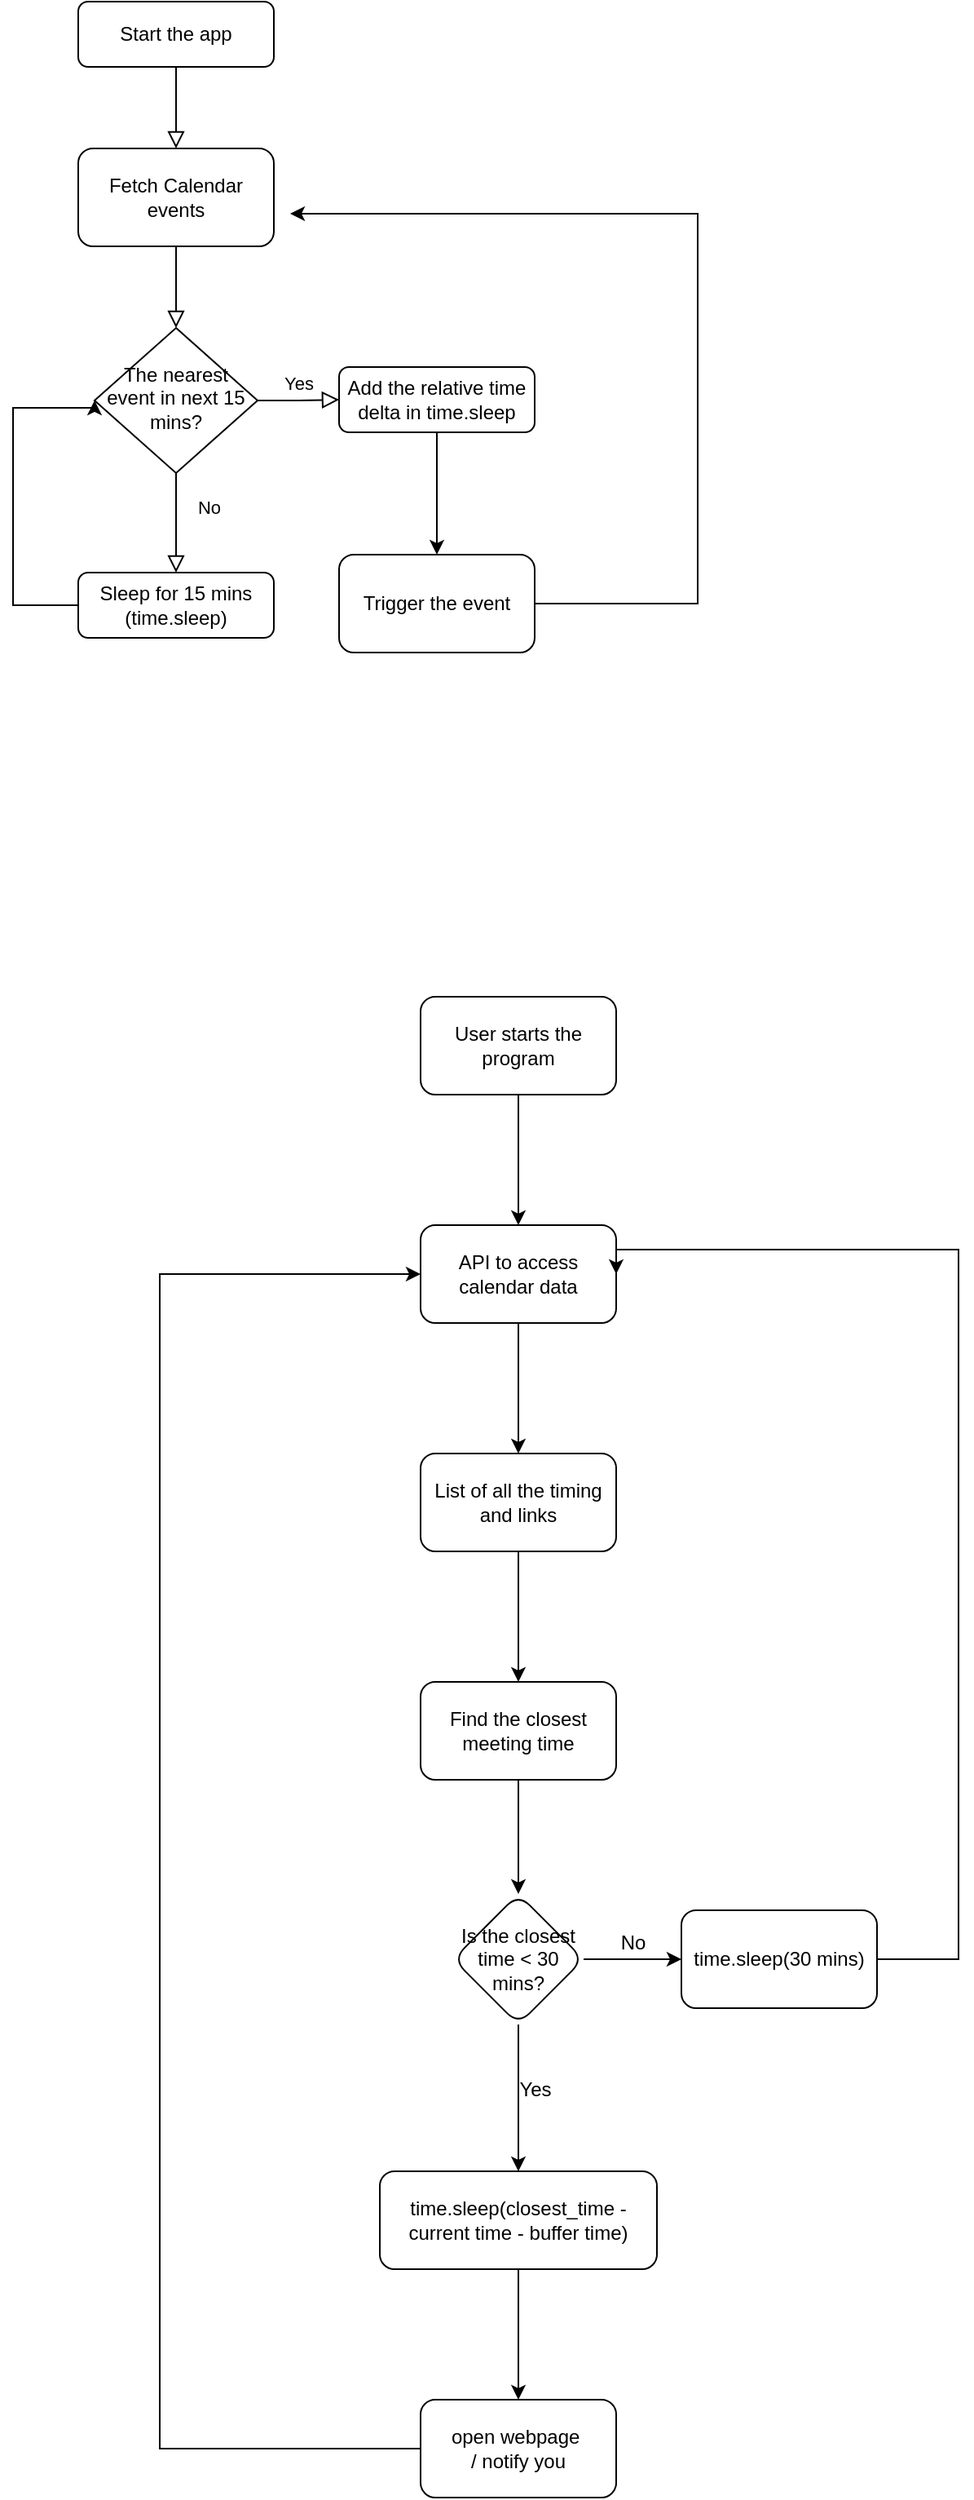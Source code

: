 <mxfile version="13.7.5" type="github">
  <diagram id="C5RBs43oDa-KdzZeNtuy" name="Page-1">
    <mxGraphModel dx="1303" dy="1164" grid="1" gridSize="10" guides="1" tooltips="1" connect="1" arrows="1" fold="1" page="1" pageScale="1" pageWidth="827" pageHeight="1169" math="0" shadow="0">
      <root>
        <mxCell id="WIyWlLk6GJQsqaUBKTNV-0" />
        <mxCell id="WIyWlLk6GJQsqaUBKTNV-1" parent="WIyWlLk6GJQsqaUBKTNV-0" />
        <mxCell id="WIyWlLk6GJQsqaUBKTNV-2" value="" style="rounded=0;html=1;jettySize=auto;orthogonalLoop=1;fontSize=11;endArrow=block;endFill=0;endSize=8;strokeWidth=1;shadow=0;labelBackgroundColor=none;edgeStyle=orthogonalEdgeStyle;entryX=0.5;entryY=0;entryDx=0;entryDy=0;" parent="WIyWlLk6GJQsqaUBKTNV-1" source="WIyWlLk6GJQsqaUBKTNV-3" target="I8LFxKOp-LC91OQo1-9z-0" edge="1">
          <mxGeometry relative="1" as="geometry">
            <mxPoint x="220" y="160" as="targetPoint" />
          </mxGeometry>
        </mxCell>
        <mxCell id="WIyWlLk6GJQsqaUBKTNV-3" value="Start the app" style="rounded=1;whiteSpace=wrap;html=1;fontSize=12;glass=0;strokeWidth=1;shadow=0;" parent="WIyWlLk6GJQsqaUBKTNV-1" vertex="1">
          <mxGeometry x="160" y="80" width="120" height="40" as="geometry" />
        </mxCell>
        <mxCell id="WIyWlLk6GJQsqaUBKTNV-4" value="" style="rounded=0;html=1;jettySize=auto;orthogonalLoop=1;fontSize=11;endArrow=block;endFill=0;endSize=8;strokeWidth=1;shadow=0;labelBackgroundColor=none;edgeStyle=orthogonalEdgeStyle;exitX=0.5;exitY=1;exitDx=0;exitDy=0;" parent="WIyWlLk6GJQsqaUBKTNV-1" source="I8LFxKOp-LC91OQo1-9z-0" target="WIyWlLk6GJQsqaUBKTNV-10" edge="1">
          <mxGeometry y="20" relative="1" as="geometry">
            <mxPoint as="offset" />
            <mxPoint x="220" y="240" as="sourcePoint" />
          </mxGeometry>
        </mxCell>
        <mxCell id="WIyWlLk6GJQsqaUBKTNV-8" value="No" style="rounded=0;html=1;jettySize=auto;orthogonalLoop=1;fontSize=11;endArrow=block;endFill=0;endSize=8;strokeWidth=1;shadow=0;labelBackgroundColor=none;edgeStyle=orthogonalEdgeStyle;" parent="WIyWlLk6GJQsqaUBKTNV-1" source="WIyWlLk6GJQsqaUBKTNV-10" target="WIyWlLk6GJQsqaUBKTNV-11" edge="1">
          <mxGeometry x="-0.311" y="20" relative="1" as="geometry">
            <mxPoint as="offset" />
          </mxGeometry>
        </mxCell>
        <mxCell id="WIyWlLk6GJQsqaUBKTNV-9" value="Yes" style="edgeStyle=orthogonalEdgeStyle;rounded=0;html=1;jettySize=auto;orthogonalLoop=1;fontSize=11;endArrow=block;endFill=0;endSize=8;strokeWidth=1;shadow=0;labelBackgroundColor=none;" parent="WIyWlLk6GJQsqaUBKTNV-1" source="WIyWlLk6GJQsqaUBKTNV-10" target="WIyWlLk6GJQsqaUBKTNV-12" edge="1">
          <mxGeometry y="10" relative="1" as="geometry">
            <mxPoint as="offset" />
          </mxGeometry>
        </mxCell>
        <mxCell id="WIyWlLk6GJQsqaUBKTNV-10" value="The nearest event in next 15 mins?" style="rhombus;whiteSpace=wrap;html=1;shadow=0;fontFamily=Helvetica;fontSize=12;align=center;strokeWidth=1;spacing=6;spacingTop=-4;" parent="WIyWlLk6GJQsqaUBKTNV-1" vertex="1">
          <mxGeometry x="170" y="280" width="100" height="89" as="geometry" />
        </mxCell>
        <mxCell id="I8LFxKOp-LC91OQo1-9z-8" style="edgeStyle=orthogonalEdgeStyle;rounded=0;orthogonalLoop=1;jettySize=auto;html=1;entryX=0;entryY=0.5;entryDx=0;entryDy=0;" edge="1" parent="WIyWlLk6GJQsqaUBKTNV-1" source="WIyWlLk6GJQsqaUBKTNV-11" target="WIyWlLk6GJQsqaUBKTNV-10">
          <mxGeometry relative="1" as="geometry">
            <Array as="points">
              <mxPoint x="120" y="450" />
              <mxPoint x="120" y="329" />
            </Array>
          </mxGeometry>
        </mxCell>
        <mxCell id="WIyWlLk6GJQsqaUBKTNV-11" value="Sleep for 15 mins (time.sleep)" style="rounded=1;whiteSpace=wrap;html=1;fontSize=12;glass=0;strokeWidth=1;shadow=0;" parent="WIyWlLk6GJQsqaUBKTNV-1" vertex="1">
          <mxGeometry x="160" y="430" width="120" height="40" as="geometry" />
        </mxCell>
        <mxCell id="I8LFxKOp-LC91OQo1-9z-4" value="" style="edgeStyle=orthogonalEdgeStyle;rounded=0;orthogonalLoop=1;jettySize=auto;html=1;" edge="1" parent="WIyWlLk6GJQsqaUBKTNV-1" source="WIyWlLk6GJQsqaUBKTNV-12" target="I8LFxKOp-LC91OQo1-9z-3">
          <mxGeometry relative="1" as="geometry" />
        </mxCell>
        <mxCell id="WIyWlLk6GJQsqaUBKTNV-12" value="Add the relative time delta in time.sleep" style="rounded=1;whiteSpace=wrap;html=1;fontSize=12;glass=0;strokeWidth=1;shadow=0;" parent="WIyWlLk6GJQsqaUBKTNV-1" vertex="1">
          <mxGeometry x="320" y="304" width="120" height="40" as="geometry" />
        </mxCell>
        <mxCell id="I8LFxKOp-LC91OQo1-9z-0" value="Fetch Calendar events" style="rounded=1;whiteSpace=wrap;html=1;" vertex="1" parent="WIyWlLk6GJQsqaUBKTNV-1">
          <mxGeometry x="160" y="170" width="120" height="60" as="geometry" />
        </mxCell>
        <mxCell id="I8LFxKOp-LC91OQo1-9z-6" style="edgeStyle=orthogonalEdgeStyle;rounded=0;orthogonalLoop=1;jettySize=auto;html=1;" edge="1" parent="WIyWlLk6GJQsqaUBKTNV-1" source="I8LFxKOp-LC91OQo1-9z-3">
          <mxGeometry relative="1" as="geometry">
            <mxPoint x="290" y="210" as="targetPoint" />
            <Array as="points">
              <mxPoint x="540" y="449" />
              <mxPoint x="540" y="210" />
            </Array>
          </mxGeometry>
        </mxCell>
        <mxCell id="I8LFxKOp-LC91OQo1-9z-3" value="Trigger the event" style="whiteSpace=wrap;html=1;rounded=1;shadow=0;strokeWidth=1;glass=0;" vertex="1" parent="WIyWlLk6GJQsqaUBKTNV-1">
          <mxGeometry x="320" y="419" width="120" height="60" as="geometry" />
        </mxCell>
        <mxCell id="I8LFxKOp-LC91OQo1-9z-11" value="" style="edgeStyle=orthogonalEdgeStyle;rounded=0;orthogonalLoop=1;jettySize=auto;html=1;" edge="1" parent="WIyWlLk6GJQsqaUBKTNV-1" source="I8LFxKOp-LC91OQo1-9z-9" target="I8LFxKOp-LC91OQo1-9z-10">
          <mxGeometry relative="1" as="geometry" />
        </mxCell>
        <mxCell id="I8LFxKOp-LC91OQo1-9z-9" value="User starts the program" style="rounded=1;whiteSpace=wrap;html=1;" vertex="1" parent="WIyWlLk6GJQsqaUBKTNV-1">
          <mxGeometry x="370" y="690" width="120" height="60" as="geometry" />
        </mxCell>
        <mxCell id="I8LFxKOp-LC91OQo1-9z-13" value="" style="edgeStyle=orthogonalEdgeStyle;rounded=0;orthogonalLoop=1;jettySize=auto;html=1;" edge="1" parent="WIyWlLk6GJQsqaUBKTNV-1" source="I8LFxKOp-LC91OQo1-9z-10" target="I8LFxKOp-LC91OQo1-9z-12">
          <mxGeometry relative="1" as="geometry" />
        </mxCell>
        <mxCell id="I8LFxKOp-LC91OQo1-9z-10" value="API to access calendar data" style="whiteSpace=wrap;html=1;rounded=1;" vertex="1" parent="WIyWlLk6GJQsqaUBKTNV-1">
          <mxGeometry x="370" y="830" width="120" height="60" as="geometry" />
        </mxCell>
        <mxCell id="I8LFxKOp-LC91OQo1-9z-15" value="" style="edgeStyle=orthogonalEdgeStyle;rounded=0;orthogonalLoop=1;jettySize=auto;html=1;" edge="1" parent="WIyWlLk6GJQsqaUBKTNV-1" source="I8LFxKOp-LC91OQo1-9z-12" target="I8LFxKOp-LC91OQo1-9z-14">
          <mxGeometry relative="1" as="geometry" />
        </mxCell>
        <mxCell id="I8LFxKOp-LC91OQo1-9z-12" value="List of all the timing and links" style="whiteSpace=wrap;html=1;rounded=1;" vertex="1" parent="WIyWlLk6GJQsqaUBKTNV-1">
          <mxGeometry x="370" y="970" width="120" height="60" as="geometry" />
        </mxCell>
        <mxCell id="I8LFxKOp-LC91OQo1-9z-17" value="" style="edgeStyle=orthogonalEdgeStyle;rounded=0;orthogonalLoop=1;jettySize=auto;html=1;" edge="1" parent="WIyWlLk6GJQsqaUBKTNV-1" source="I8LFxKOp-LC91OQo1-9z-14" target="I8LFxKOp-LC91OQo1-9z-16">
          <mxGeometry relative="1" as="geometry" />
        </mxCell>
        <mxCell id="I8LFxKOp-LC91OQo1-9z-14" value="Find the closest meeting time" style="whiteSpace=wrap;html=1;rounded=1;" vertex="1" parent="WIyWlLk6GJQsqaUBKTNV-1">
          <mxGeometry x="370" y="1110" width="120" height="60" as="geometry" />
        </mxCell>
        <mxCell id="I8LFxKOp-LC91OQo1-9z-19" value="" style="edgeStyle=orthogonalEdgeStyle;rounded=0;orthogonalLoop=1;jettySize=auto;html=1;" edge="1" parent="WIyWlLk6GJQsqaUBKTNV-1" source="I8LFxKOp-LC91OQo1-9z-16" target="I8LFxKOp-LC91OQo1-9z-18">
          <mxGeometry relative="1" as="geometry" />
        </mxCell>
        <mxCell id="I8LFxKOp-LC91OQo1-9z-25" value="" style="edgeStyle=orthogonalEdgeStyle;rounded=0;orthogonalLoop=1;jettySize=auto;html=1;" edge="1" parent="WIyWlLk6GJQsqaUBKTNV-1" source="I8LFxKOp-LC91OQo1-9z-16" target="I8LFxKOp-LC91OQo1-9z-24">
          <mxGeometry relative="1" as="geometry" />
        </mxCell>
        <mxCell id="I8LFxKOp-LC91OQo1-9z-16" value="Is the closest time &amp;lt; 30 mins?" style="rhombus;whiteSpace=wrap;html=1;rounded=1;" vertex="1" parent="WIyWlLk6GJQsqaUBKTNV-1">
          <mxGeometry x="390" y="1240" width="80" height="80" as="geometry" />
        </mxCell>
        <mxCell id="I8LFxKOp-LC91OQo1-9z-22" value="" style="edgeStyle=orthogonalEdgeStyle;rounded=0;orthogonalLoop=1;jettySize=auto;html=1;" edge="1" parent="WIyWlLk6GJQsqaUBKTNV-1" source="I8LFxKOp-LC91OQo1-9z-18" target="I8LFxKOp-LC91OQo1-9z-21">
          <mxGeometry relative="1" as="geometry" />
        </mxCell>
        <mxCell id="I8LFxKOp-LC91OQo1-9z-18" value="time.sleep(closest_time - current time - buffer time)" style="whiteSpace=wrap;html=1;rounded=1;" vertex="1" parent="WIyWlLk6GJQsqaUBKTNV-1">
          <mxGeometry x="345" y="1410" width="170" height="60" as="geometry" />
        </mxCell>
        <mxCell id="I8LFxKOp-LC91OQo1-9z-20" value="Yes" style="text;html=1;align=center;verticalAlign=middle;resizable=0;points=[];autosize=1;" vertex="1" parent="WIyWlLk6GJQsqaUBKTNV-1">
          <mxGeometry x="420" y="1350" width="40" height="20" as="geometry" />
        </mxCell>
        <mxCell id="I8LFxKOp-LC91OQo1-9z-23" style="edgeStyle=orthogonalEdgeStyle;rounded=0;orthogonalLoop=1;jettySize=auto;html=1;" edge="1" parent="WIyWlLk6GJQsqaUBKTNV-1" source="I8LFxKOp-LC91OQo1-9z-21" target="I8LFxKOp-LC91OQo1-9z-10">
          <mxGeometry relative="1" as="geometry">
            <Array as="points">
              <mxPoint x="210" y="1580" />
              <mxPoint x="210" y="860" />
            </Array>
          </mxGeometry>
        </mxCell>
        <mxCell id="I8LFxKOp-LC91OQo1-9z-21" value="open webpage&amp;nbsp; /&amp;nbsp;notify you" style="whiteSpace=wrap;html=1;rounded=1;" vertex="1" parent="WIyWlLk6GJQsqaUBKTNV-1">
          <mxGeometry x="370" y="1550" width="120" height="60" as="geometry" />
        </mxCell>
        <mxCell id="I8LFxKOp-LC91OQo1-9z-27" style="edgeStyle=orthogonalEdgeStyle;rounded=0;orthogonalLoop=1;jettySize=auto;html=1;entryX=1;entryY=0.5;entryDx=0;entryDy=0;" edge="1" parent="WIyWlLk6GJQsqaUBKTNV-1" source="I8LFxKOp-LC91OQo1-9z-24" target="I8LFxKOp-LC91OQo1-9z-10">
          <mxGeometry relative="1" as="geometry">
            <Array as="points">
              <mxPoint x="700" y="1280" />
              <mxPoint x="700" y="845" />
              <mxPoint x="490" y="845" />
            </Array>
          </mxGeometry>
        </mxCell>
        <mxCell id="I8LFxKOp-LC91OQo1-9z-24" value="time.sleep(30 mins)" style="whiteSpace=wrap;html=1;rounded=1;" vertex="1" parent="WIyWlLk6GJQsqaUBKTNV-1">
          <mxGeometry x="530" y="1250" width="120" height="60" as="geometry" />
        </mxCell>
        <mxCell id="I8LFxKOp-LC91OQo1-9z-26" value="No" style="text;html=1;align=center;verticalAlign=middle;resizable=0;points=[];autosize=1;" vertex="1" parent="WIyWlLk6GJQsqaUBKTNV-1">
          <mxGeometry x="485" y="1260" width="30" height="20" as="geometry" />
        </mxCell>
      </root>
    </mxGraphModel>
  </diagram>
</mxfile>
